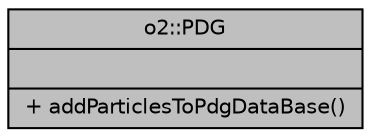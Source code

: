 digraph "o2::PDG"
{
 // INTERACTIVE_SVG=YES
  bgcolor="transparent";
  edge [fontname="Helvetica",fontsize="10",labelfontname="Helvetica",labelfontsize="10"];
  node [fontname="Helvetica",fontsize="10",shape=record];
  Node1 [label="{o2::PDG\n||+ addParticlesToPdgDataBase()\l}",height=0.2,width=0.4,color="black", fillcolor="grey75", style="filled" fontcolor="black"];
}
